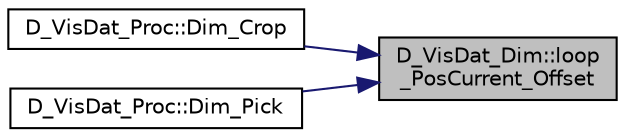 digraph "D_VisDat_Dim::loop_PosCurrent_Offset"
{
 // LATEX_PDF_SIZE
  edge [fontname="Helvetica",fontsize="10",labelfontname="Helvetica",labelfontsize="10"];
  node [fontname="Helvetica",fontsize="10",shape=record];
  rankdir="RL";
  Node1 [label="D_VisDat_Dim::loop\l_PosCurrent_Offset",height=0.2,width=0.4,color="black", fillcolor="grey75", style="filled", fontcolor="black",tooltip=" "];
  Node1 -> Node2 [dir="back",color="midnightblue",fontsize="10",style="solid",fontname="Helvetica"];
  Node2 [label="D_VisDat_Proc::Dim_Crop",height=0.2,width=0.4,color="black", fillcolor="white", style="filled",URL="$class_d___vis_dat___proc.html#aeb4a6316abb1d2148dd5a1a601bff82b",tooltip=" "];
  Node1 -> Node3 [dir="back",color="midnightblue",fontsize="10",style="solid",fontname="Helvetica"];
  Node3 [label="D_VisDat_Proc::Dim_Pick",height=0.2,width=0.4,color="black", fillcolor="white", style="filled",URL="$class_d___vis_dat___proc.html#a79b858db935a38c6208b0cfd6d67d206",tooltip=" "];
}
